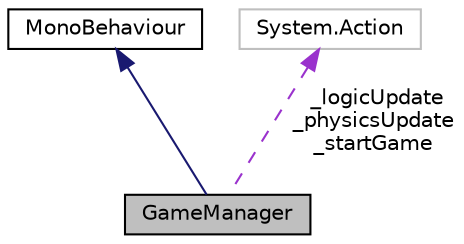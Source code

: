 digraph "GameManager"
{
 // LATEX_PDF_SIZE
  bgcolor="transparent";
  edge [fontname="Helvetica",fontsize="10",labelfontname="Helvetica",labelfontsize="10"];
  node [fontname="Helvetica",fontsize="10",shape=record];
  Node1 [label="GameManager",height=0.2,width=0.4,color="black", fillcolor="grey75", style="filled", fontcolor="black",tooltip="This is the only monobehaviour in the game"];
  Node2 -> Node1 [dir="back",color="midnightblue",fontsize="10",style="solid",fontname="Helvetica"];
  Node2 [label="MonoBehaviour",height=0.2,width=0.4,color="black",URL="$class_mono_behaviour.html",tooltip=" "];
  Node3 -> Node1 [dir="back",color="darkorchid3",fontsize="10",style="dashed",label=" _logicUpdate\n_physicsUpdate\n_startGame" ,fontname="Helvetica"];
  Node3 [label="System.Action",height=0.2,width=0.4,color="grey75",tooltip=" "];
}

